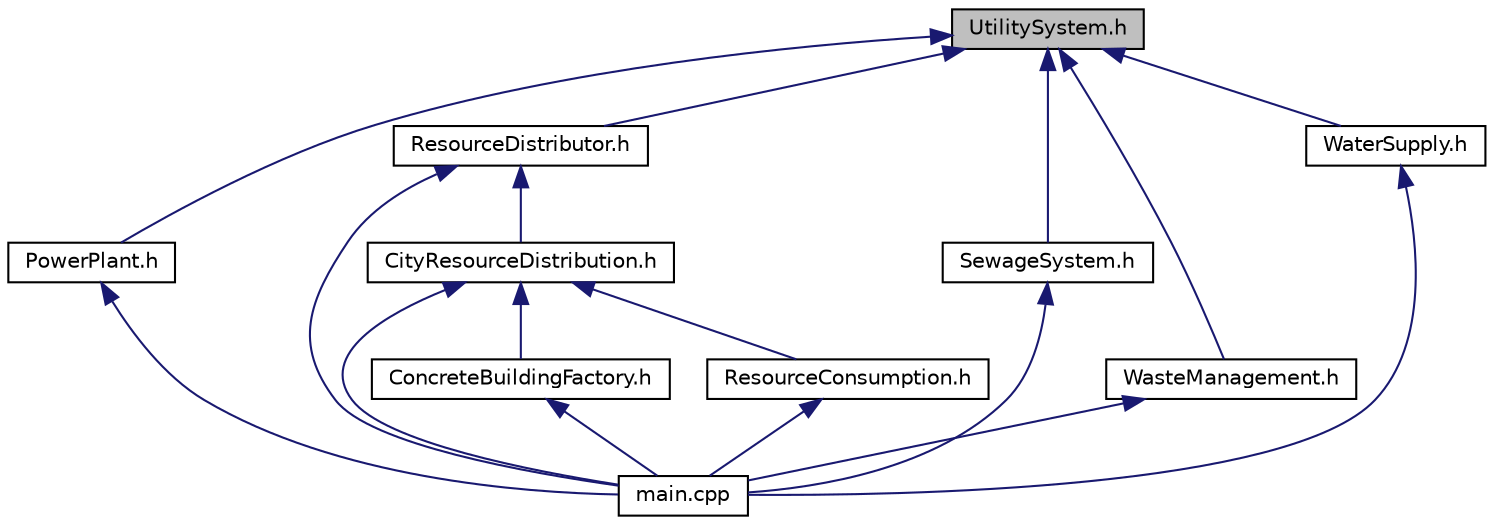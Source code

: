 digraph "UtilitySystem.h"
{
 // LATEX_PDF_SIZE
  edge [fontname="Helvetica",fontsize="10",labelfontname="Helvetica",labelfontsize="10"];
  node [fontname="Helvetica",fontsize="10",shape=record];
  Node1 [label="UtilitySystem.h",height=0.2,width=0.4,color="black", fillcolor="grey75", style="filled", fontcolor="black",tooltip="Abstract interface for resource processing utility systems."];
  Node1 -> Node2 [dir="back",color="midnightblue",fontsize="10",style="solid",fontname="Helvetica"];
  Node2 [label="PowerPlant.h",height=0.2,width=0.4,color="black", fillcolor="white", style="filled",URL="$PowerPlant_8h.html",tooltip="Power plant utility system implementation."];
  Node2 -> Node3 [dir="back",color="midnightblue",fontsize="10",style="solid",fontname="Helvetica"];
  Node3 [label="main.cpp",height=0.2,width=0.4,color="black", fillcolor="white", style="filled",URL="$main_8cpp.html",tooltip="Main entry point for the City Simulation system."];
  Node1 -> Node4 [dir="back",color="midnightblue",fontsize="10",style="solid",fontname="Helvetica"];
  Node4 [label="ResourceDistributor.h",height=0.2,width=0.4,color="black", fillcolor="white", style="filled",URL="$ResourceDistributor_8h.html",tooltip="Resource distribution system interface."];
  Node4 -> Node5 [dir="back",color="midnightblue",fontsize="10",style="solid",fontname="Helvetica"];
  Node5 [label="CityResourceDistribution.h",height=0.2,width=0.4,color="black", fillcolor="white", style="filled",URL="$CityResourceDistribution_8h.html",tooltip="Resource distribution management system."];
  Node5 -> Node6 [dir="back",color="midnightblue",fontsize="10",style="solid",fontname="Helvetica"];
  Node6 [label="ConcreteBuildingFactory.h",height=0.2,width=0.4,color="black", fillcolor="white", style="filled",URL="$ConcreteBuildingFactory_8h.html",tooltip=" "];
  Node6 -> Node3 [dir="back",color="midnightblue",fontsize="10",style="solid",fontname="Helvetica"];
  Node5 -> Node3 [dir="back",color="midnightblue",fontsize="10",style="solid",fontname="Helvetica"];
  Node5 -> Node7 [dir="back",color="midnightblue",fontsize="10",style="solid",fontname="Helvetica"];
  Node7 [label="ResourceConsumption.h",height=0.2,width=0.4,color="black", fillcolor="white", style="filled",URL="$ResourceConsumption_8h.html",tooltip=" "];
  Node7 -> Node3 [dir="back",color="midnightblue",fontsize="10",style="solid",fontname="Helvetica"];
  Node4 -> Node3 [dir="back",color="midnightblue",fontsize="10",style="solid",fontname="Helvetica"];
  Node1 -> Node8 [dir="back",color="midnightblue",fontsize="10",style="solid",fontname="Helvetica"];
  Node8 [label="SewageSystem.h",height=0.2,width=0.4,color="black", fillcolor="white", style="filled",URL="$SewageSystem_8h.html",tooltip=" "];
  Node8 -> Node3 [dir="back",color="midnightblue",fontsize="10",style="solid",fontname="Helvetica"];
  Node1 -> Node9 [dir="back",color="midnightblue",fontsize="10",style="solid",fontname="Helvetica"];
  Node9 [label="WasteManagement.h",height=0.2,width=0.4,color="black", fillcolor="white", style="filled",URL="$WasteManagement_8h.html",tooltip="Waste management utility system."];
  Node9 -> Node3 [dir="back",color="midnightblue",fontsize="10",style="solid",fontname="Helvetica"];
  Node1 -> Node10 [dir="back",color="midnightblue",fontsize="10",style="solid",fontname="Helvetica"];
  Node10 [label="WaterSupply.h",height=0.2,width=0.4,color="black", fillcolor="white", style="filled",URL="$WaterSupply_8h.html",tooltip="Water supply utility system."];
  Node10 -> Node3 [dir="back",color="midnightblue",fontsize="10",style="solid",fontname="Helvetica"];
}
